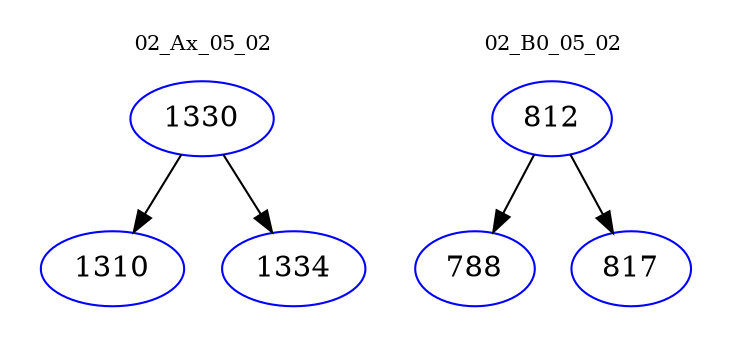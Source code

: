digraph{
subgraph cluster_0 {
color = white
label = "02_Ax_05_02";
fontsize=10;
T0_1330 [label="1330", color="blue"]
T0_1330 -> T0_1310 [color="black"]
T0_1310 [label="1310", color="blue"]
T0_1330 -> T0_1334 [color="black"]
T0_1334 [label="1334", color="blue"]
}
subgraph cluster_1 {
color = white
label = "02_B0_05_02";
fontsize=10;
T1_812 [label="812", color="blue"]
T1_812 -> T1_788 [color="black"]
T1_788 [label="788", color="blue"]
T1_812 -> T1_817 [color="black"]
T1_817 [label="817", color="blue"]
}
}
